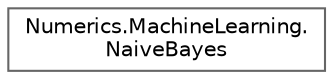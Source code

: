 digraph "Graphical Class Hierarchy"
{
 // LATEX_PDF_SIZE
  bgcolor="transparent";
  edge [fontname=Helvetica,fontsize=10,labelfontname=Helvetica,labelfontsize=10];
  node [fontname=Helvetica,fontsize=10,shape=box,height=0.2,width=0.4];
  rankdir="LR";
  Node0 [id="Node000000",label="Numerics.MachineLearning.\lNaiveBayes",height=0.2,width=0.4,color="grey40", fillcolor="white", style="filled",URL="$class_numerics_1_1_machine_learning_1_1_naive_bayes.html",tooltip="A class for Gaussian Naive Bayes Classification."];
}
